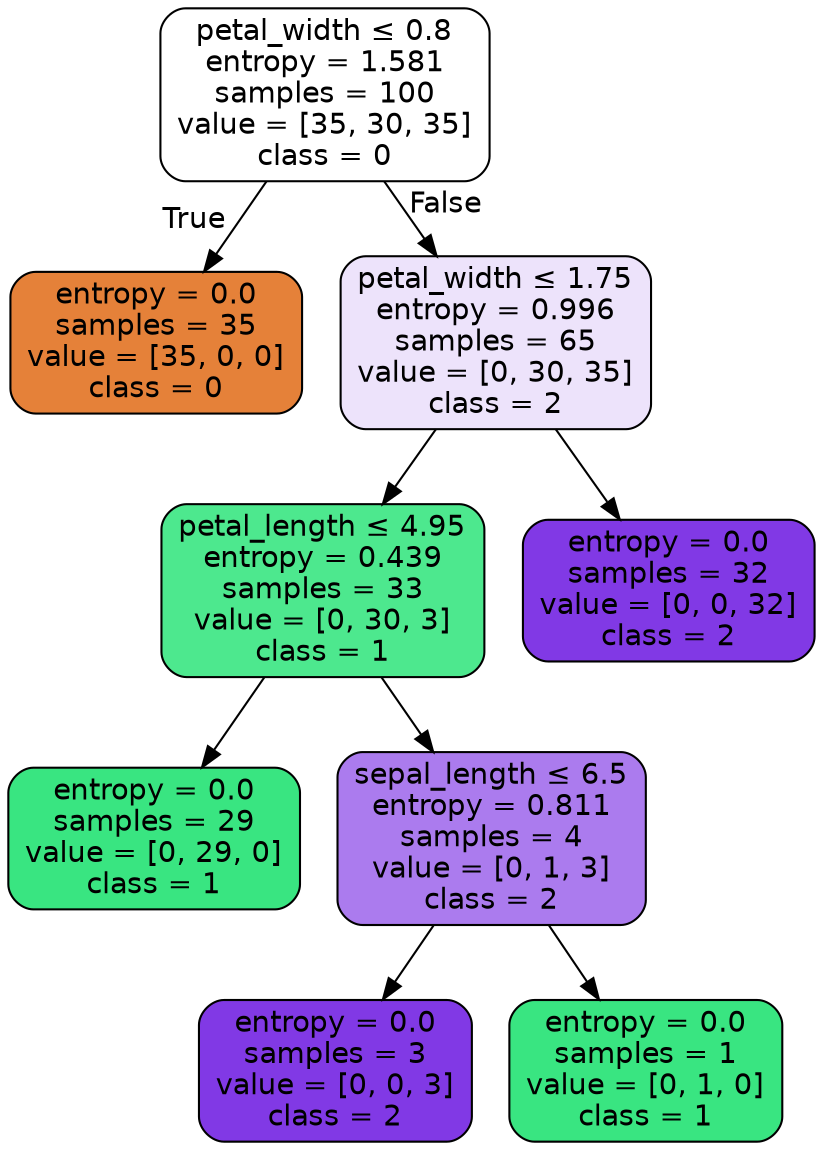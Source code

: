 digraph Tree {
node [shape=box, style="filled, rounded", color="black", fontname="helvetica"] ;
edge [fontname="helvetica"] ;
0 [label=<petal_width &le; 0.8<br/>entropy = 1.581<br/>samples = 100<br/>value = [35, 30, 35]<br/>class = 0>, fillcolor="#ffffff"] ;
1 [label=<entropy = 0.0<br/>samples = 35<br/>value = [35, 0, 0]<br/>class = 0>, fillcolor="#e58139"] ;
0 -> 1 [labeldistance=2.5, labelangle=45, headlabel="True"] ;
2 [label=<petal_width &le; 1.75<br/>entropy = 0.996<br/>samples = 65<br/>value = [0, 30, 35]<br/>class = 2>, fillcolor="#ede3fb"] ;
0 -> 2 [labeldistance=2.5, labelangle=-45, headlabel="False"] ;
3 [label=<petal_length &le; 4.95<br/>entropy = 0.439<br/>samples = 33<br/>value = [0, 30, 3]<br/>class = 1>, fillcolor="#4de88e"] ;
2 -> 3 ;
4 [label=<entropy = 0.0<br/>samples = 29<br/>value = [0, 29, 0]<br/>class = 1>, fillcolor="#39e581"] ;
3 -> 4 ;
5 [label=<sepal_length &le; 6.5<br/>entropy = 0.811<br/>samples = 4<br/>value = [0, 1, 3]<br/>class = 2>, fillcolor="#ab7bee"] ;
3 -> 5 ;
6 [label=<entropy = 0.0<br/>samples = 3<br/>value = [0, 0, 3]<br/>class = 2>, fillcolor="#8139e5"] ;
5 -> 6 ;
7 [label=<entropy = 0.0<br/>samples = 1<br/>value = [0, 1, 0]<br/>class = 1>, fillcolor="#39e581"] ;
5 -> 7 ;
8 [label=<entropy = 0.0<br/>samples = 32<br/>value = [0, 0, 32]<br/>class = 2>, fillcolor="#8139e5"] ;
2 -> 8 ;
}

